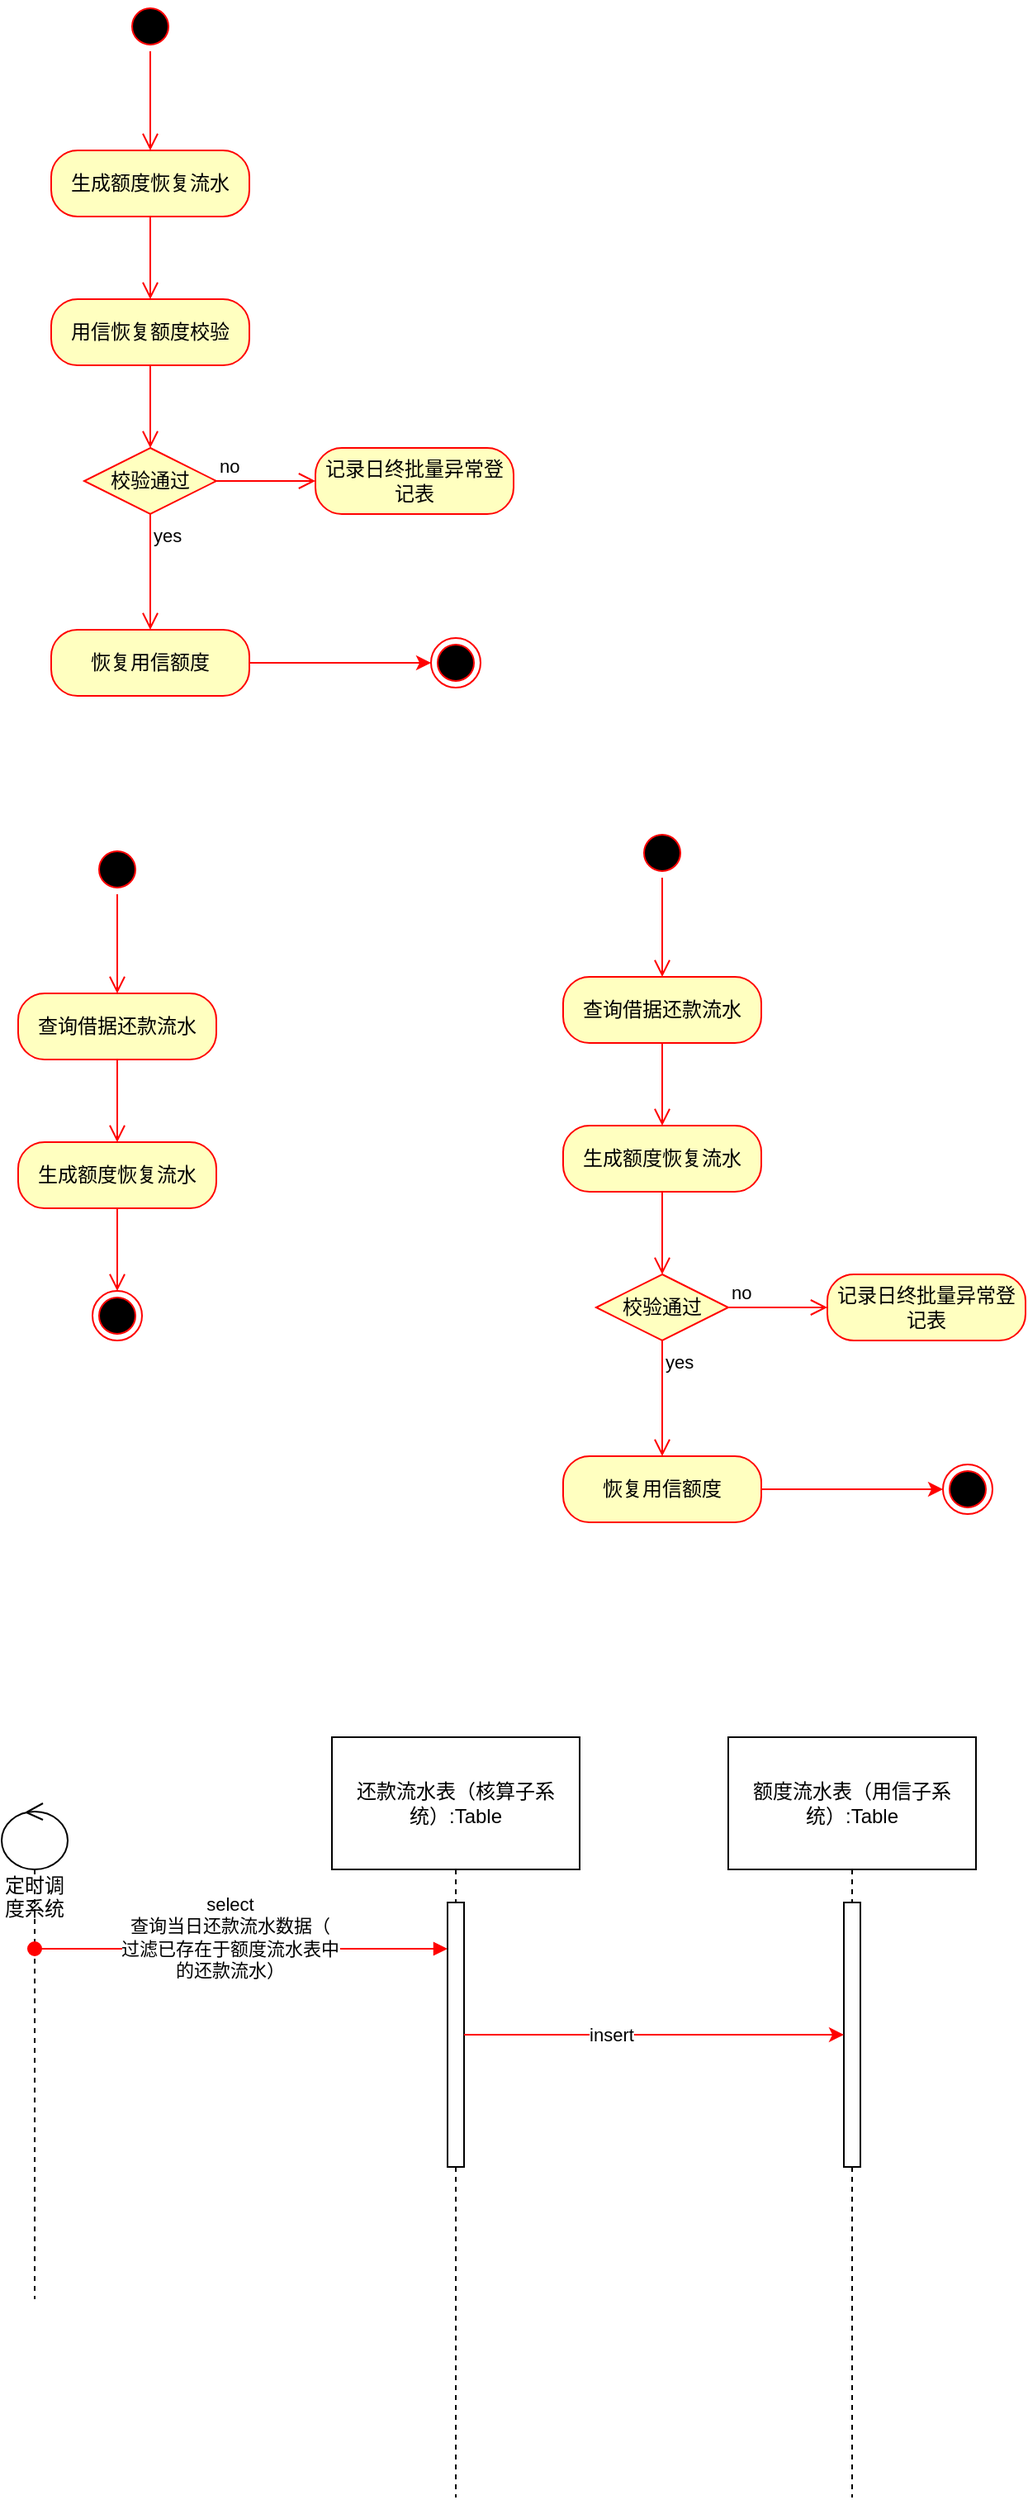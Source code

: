<mxfile version="13.8.8" type="github">
  <diagram id="kgpKYQtTHZ0yAKxKKP6v" name="Page-1">
    <mxGraphModel dx="1210" dy="647" grid="1" gridSize="10" guides="1" tooltips="1" connect="1" arrows="1" fold="1" page="1" pageScale="1" pageWidth="850" pageHeight="1100" math="0" shadow="0">
      <root>
        <mxCell id="0" />
        <mxCell id="1" parent="0" />
        <mxCell id="yRdWivfKs0KMSXjoEMQT-1" value="" style="ellipse;html=1;shape=startState;fillColor=#000000;strokeColor=#ff0000;" vertex="1" parent="1">
          <mxGeometry x="155" y="270" width="30" height="30" as="geometry" />
        </mxCell>
        <mxCell id="yRdWivfKs0KMSXjoEMQT-2" value="" style="edgeStyle=orthogonalEdgeStyle;html=1;verticalAlign=bottom;endArrow=open;endSize=8;strokeColor=#ff0000;" edge="1" source="yRdWivfKs0KMSXjoEMQT-1" parent="1">
          <mxGeometry relative="1" as="geometry">
            <mxPoint x="170" y="360" as="targetPoint" />
          </mxGeometry>
        </mxCell>
        <mxCell id="yRdWivfKs0KMSXjoEMQT-3" value="生成额度恢复流水" style="rounded=1;whiteSpace=wrap;html=1;arcSize=40;fontColor=#000000;fillColor=#ffffc0;strokeColor=#ff0000;" vertex="1" parent="1">
          <mxGeometry x="110" y="360" width="120" height="40" as="geometry" />
        </mxCell>
        <mxCell id="yRdWivfKs0KMSXjoEMQT-4" value="" style="edgeStyle=orthogonalEdgeStyle;html=1;verticalAlign=bottom;endArrow=open;endSize=8;strokeColor=#ff0000;entryX=0.5;entryY=0;entryDx=0;entryDy=0;" edge="1" source="yRdWivfKs0KMSXjoEMQT-3" parent="1" target="yRdWivfKs0KMSXjoEMQT-17">
          <mxGeometry relative="1" as="geometry">
            <mxPoint x="170" y="460" as="targetPoint" />
          </mxGeometry>
        </mxCell>
        <mxCell id="yRdWivfKs0KMSXjoEMQT-17" value="用信恢复额度校验" style="rounded=1;whiteSpace=wrap;html=1;arcSize=40;fontColor=#000000;fillColor=#ffffc0;strokeColor=#ff0000;" vertex="1" parent="1">
          <mxGeometry x="110" y="450" width="120" height="40" as="geometry" />
        </mxCell>
        <mxCell id="yRdWivfKs0KMSXjoEMQT-19" value="校验通过" style="rhombus;whiteSpace=wrap;html=1;fillColor=#ffffc0;strokeColor=#ff0000;" vertex="1" parent="1">
          <mxGeometry x="130" y="540" width="80" height="40" as="geometry" />
        </mxCell>
        <mxCell id="yRdWivfKs0KMSXjoEMQT-20" value="no" style="edgeStyle=orthogonalEdgeStyle;html=1;align=left;verticalAlign=bottom;endArrow=open;endSize=8;strokeColor=#ff0000;" edge="1" source="yRdWivfKs0KMSXjoEMQT-19" parent="1">
          <mxGeometry x="-1" relative="1" as="geometry">
            <mxPoint x="270" y="560" as="targetPoint" />
          </mxGeometry>
        </mxCell>
        <mxCell id="yRdWivfKs0KMSXjoEMQT-21" value="yes" style="edgeStyle=orthogonalEdgeStyle;html=1;align=left;verticalAlign=top;endArrow=open;endSize=8;strokeColor=#ff0000;entryX=0.5;entryY=0;entryDx=0;entryDy=0;" edge="1" source="yRdWivfKs0KMSXjoEMQT-19" parent="1" target="yRdWivfKs0KMSXjoEMQT-23">
          <mxGeometry x="-1" relative="1" as="geometry">
            <mxPoint x="170" y="715" as="targetPoint" />
            <Array as="points" />
          </mxGeometry>
        </mxCell>
        <mxCell id="yRdWivfKs0KMSXjoEMQT-22" value="" style="edgeStyle=orthogonalEdgeStyle;html=1;verticalAlign=bottom;endArrow=open;endSize=8;strokeColor=#ff0000;exitX=0.5;exitY=1;exitDx=0;exitDy=0;" edge="1" parent="1" source="yRdWivfKs0KMSXjoEMQT-17" target="yRdWivfKs0KMSXjoEMQT-19">
          <mxGeometry relative="1" as="geometry">
            <mxPoint x="180" y="460" as="targetPoint" />
            <mxPoint x="180" y="410" as="sourcePoint" />
            <Array as="points">
              <mxPoint x="170" y="540" />
              <mxPoint x="170" y="540" />
            </Array>
          </mxGeometry>
        </mxCell>
        <mxCell id="yRdWivfKs0KMSXjoEMQT-38" value="" style="edgeStyle=orthogonalEdgeStyle;rounded=0;orthogonalLoop=1;jettySize=auto;html=1;fillColor=#f8cecc;strokeColor=#FF0000;exitX=1;exitY=0.5;exitDx=0;exitDy=0;" edge="1" parent="1" source="yRdWivfKs0KMSXjoEMQT-23" target="yRdWivfKs0KMSXjoEMQT-37">
          <mxGeometry relative="1" as="geometry">
            <mxPoint x="230" y="735" as="sourcePoint" />
          </mxGeometry>
        </mxCell>
        <mxCell id="yRdWivfKs0KMSXjoEMQT-23" value="恢复用信额度" style="rounded=1;whiteSpace=wrap;html=1;arcSize=40;fontColor=#000000;fillColor=#ffffc0;strokeColor=#ff0000;" vertex="1" parent="1">
          <mxGeometry x="110" y="650" width="120" height="40" as="geometry" />
        </mxCell>
        <mxCell id="yRdWivfKs0KMSXjoEMQT-24" value="记录日终批量异常登记表" style="rounded=1;whiteSpace=wrap;html=1;arcSize=40;fontColor=#000000;fillColor=#ffffc0;strokeColor=#ff0000;" vertex="1" parent="1">
          <mxGeometry x="270" y="540" width="120" height="40" as="geometry" />
        </mxCell>
        <mxCell id="yRdWivfKs0KMSXjoEMQT-37" value="" style="ellipse;html=1;shape=endState;fillColor=#000000;strokeColor=#ff0000;" vertex="1" parent="1">
          <mxGeometry x="340" y="655" width="30" height="30" as="geometry" />
        </mxCell>
        <mxCell id="yRdWivfKs0KMSXjoEMQT-41" value="" style="ellipse;html=1;shape=startState;fillColor=#000000;strokeColor=#ff0000;" vertex="1" parent="1">
          <mxGeometry x="135" y="780" width="30" height="30" as="geometry" />
        </mxCell>
        <mxCell id="yRdWivfKs0KMSXjoEMQT-42" value="" style="edgeStyle=orthogonalEdgeStyle;html=1;verticalAlign=bottom;endArrow=open;endSize=8;strokeColor=#ff0000;" edge="1" parent="1" source="yRdWivfKs0KMSXjoEMQT-41">
          <mxGeometry relative="1" as="geometry">
            <mxPoint x="150" y="870" as="targetPoint" />
          </mxGeometry>
        </mxCell>
        <mxCell id="yRdWivfKs0KMSXjoEMQT-43" value="查询借据还款流水" style="rounded=1;whiteSpace=wrap;html=1;arcSize=40;fontColor=#000000;fillColor=#ffffc0;strokeColor=#ff0000;" vertex="1" parent="1">
          <mxGeometry x="90" y="870" width="120" height="40" as="geometry" />
        </mxCell>
        <mxCell id="yRdWivfKs0KMSXjoEMQT-44" value="" style="edgeStyle=orthogonalEdgeStyle;html=1;verticalAlign=bottom;endArrow=open;endSize=8;strokeColor=#ff0000;entryX=0.5;entryY=0;entryDx=0;entryDy=0;" edge="1" parent="1" source="yRdWivfKs0KMSXjoEMQT-43" target="yRdWivfKs0KMSXjoEMQT-45">
          <mxGeometry relative="1" as="geometry">
            <mxPoint x="150" y="970" as="targetPoint" />
          </mxGeometry>
        </mxCell>
        <mxCell id="yRdWivfKs0KMSXjoEMQT-45" value="生成额度恢复流水" style="rounded=1;whiteSpace=wrap;html=1;arcSize=40;fontColor=#000000;fillColor=#ffffc0;strokeColor=#ff0000;" vertex="1" parent="1">
          <mxGeometry x="90" y="960" width="120" height="40" as="geometry" />
        </mxCell>
        <mxCell id="yRdWivfKs0KMSXjoEMQT-49" value="" style="edgeStyle=orthogonalEdgeStyle;html=1;verticalAlign=bottom;endArrow=open;endSize=8;strokeColor=#ff0000;exitX=0.5;exitY=1;exitDx=0;exitDy=0;entryX=0.5;entryY=0;entryDx=0;entryDy=0;" edge="1" parent="1" source="yRdWivfKs0KMSXjoEMQT-45" target="yRdWivfKs0KMSXjoEMQT-53">
          <mxGeometry relative="1" as="geometry">
            <mxPoint x="150" y="1050" as="targetPoint" />
            <mxPoint x="160" y="920" as="sourcePoint" />
            <Array as="points" />
          </mxGeometry>
        </mxCell>
        <mxCell id="yRdWivfKs0KMSXjoEMQT-53" value="" style="ellipse;html=1;shape=endState;fillColor=#000000;strokeColor=#ff0000;" vertex="1" parent="1">
          <mxGeometry x="135" y="1050" width="30" height="30" as="geometry" />
        </mxCell>
        <mxCell id="yRdWivfKs0KMSXjoEMQT-54" value="" style="ellipse;html=1;shape=startState;fillColor=#000000;strokeColor=#ff0000;" vertex="1" parent="1">
          <mxGeometry x="465" y="770" width="30" height="30" as="geometry" />
        </mxCell>
        <mxCell id="yRdWivfKs0KMSXjoEMQT-55" value="" style="edgeStyle=orthogonalEdgeStyle;html=1;verticalAlign=bottom;endArrow=open;endSize=8;strokeColor=#ff0000;" edge="1" parent="1" source="yRdWivfKs0KMSXjoEMQT-54">
          <mxGeometry relative="1" as="geometry">
            <mxPoint x="480" y="860" as="targetPoint" />
          </mxGeometry>
        </mxCell>
        <mxCell id="yRdWivfKs0KMSXjoEMQT-56" value="查询借据还款流水" style="rounded=1;whiteSpace=wrap;html=1;arcSize=40;fontColor=#000000;fillColor=#ffffc0;strokeColor=#ff0000;" vertex="1" parent="1">
          <mxGeometry x="420" y="860" width="120" height="40" as="geometry" />
        </mxCell>
        <mxCell id="yRdWivfKs0KMSXjoEMQT-57" value="" style="edgeStyle=orthogonalEdgeStyle;html=1;verticalAlign=bottom;endArrow=open;endSize=8;strokeColor=#ff0000;entryX=0.5;entryY=0;entryDx=0;entryDy=0;" edge="1" parent="1" source="yRdWivfKs0KMSXjoEMQT-56" target="yRdWivfKs0KMSXjoEMQT-58">
          <mxGeometry relative="1" as="geometry">
            <mxPoint x="480" y="960" as="targetPoint" />
          </mxGeometry>
        </mxCell>
        <mxCell id="yRdWivfKs0KMSXjoEMQT-58" value="生成额度恢复流水" style="rounded=1;whiteSpace=wrap;html=1;arcSize=40;fontColor=#000000;fillColor=#ffffc0;strokeColor=#ff0000;" vertex="1" parent="1">
          <mxGeometry x="420" y="950" width="120" height="40" as="geometry" />
        </mxCell>
        <mxCell id="yRdWivfKs0KMSXjoEMQT-59" value="校验通过" style="rhombus;whiteSpace=wrap;html=1;fillColor=#ffffc0;strokeColor=#ff0000;" vertex="1" parent="1">
          <mxGeometry x="440" y="1040" width="80" height="40" as="geometry" />
        </mxCell>
        <mxCell id="yRdWivfKs0KMSXjoEMQT-60" value="no" style="edgeStyle=orthogonalEdgeStyle;html=1;align=left;verticalAlign=bottom;endArrow=open;endSize=8;strokeColor=#ff0000;" edge="1" parent="1" source="yRdWivfKs0KMSXjoEMQT-59">
          <mxGeometry x="-1" relative="1" as="geometry">
            <mxPoint x="580" y="1060" as="targetPoint" />
          </mxGeometry>
        </mxCell>
        <mxCell id="yRdWivfKs0KMSXjoEMQT-61" value="yes" style="edgeStyle=orthogonalEdgeStyle;html=1;align=left;verticalAlign=top;endArrow=open;endSize=8;strokeColor=#ff0000;entryX=0.5;entryY=0;entryDx=0;entryDy=0;" edge="1" parent="1" source="yRdWivfKs0KMSXjoEMQT-59" target="yRdWivfKs0KMSXjoEMQT-64">
          <mxGeometry x="-1" relative="1" as="geometry">
            <mxPoint x="480" y="1215" as="targetPoint" />
            <Array as="points" />
          </mxGeometry>
        </mxCell>
        <mxCell id="yRdWivfKs0KMSXjoEMQT-62" value="" style="edgeStyle=orthogonalEdgeStyle;html=1;verticalAlign=bottom;endArrow=open;endSize=8;strokeColor=#ff0000;exitX=0.5;exitY=1;exitDx=0;exitDy=0;" edge="1" parent="1" source="yRdWivfKs0KMSXjoEMQT-58" target="yRdWivfKs0KMSXjoEMQT-59">
          <mxGeometry relative="1" as="geometry">
            <mxPoint x="490" y="960" as="targetPoint" />
            <mxPoint x="490" y="910" as="sourcePoint" />
            <Array as="points">
              <mxPoint x="480" y="1040" />
              <mxPoint x="480" y="1040" />
            </Array>
          </mxGeometry>
        </mxCell>
        <mxCell id="yRdWivfKs0KMSXjoEMQT-63" value="" style="edgeStyle=orthogonalEdgeStyle;rounded=0;orthogonalLoop=1;jettySize=auto;html=1;fillColor=#f8cecc;strokeColor=#FF0000;exitX=1;exitY=0.5;exitDx=0;exitDy=0;" edge="1" parent="1" source="yRdWivfKs0KMSXjoEMQT-64" target="yRdWivfKs0KMSXjoEMQT-66">
          <mxGeometry relative="1" as="geometry">
            <mxPoint x="540" y="1235" as="sourcePoint" />
          </mxGeometry>
        </mxCell>
        <mxCell id="yRdWivfKs0KMSXjoEMQT-64" value="恢复用信额度" style="rounded=1;whiteSpace=wrap;html=1;arcSize=40;fontColor=#000000;fillColor=#ffffc0;strokeColor=#ff0000;" vertex="1" parent="1">
          <mxGeometry x="420" y="1150" width="120" height="40" as="geometry" />
        </mxCell>
        <mxCell id="yRdWivfKs0KMSXjoEMQT-65" value="记录日终批量异常登记表" style="rounded=1;whiteSpace=wrap;html=1;arcSize=40;fontColor=#000000;fillColor=#ffffc0;strokeColor=#ff0000;" vertex="1" parent="1">
          <mxGeometry x="580" y="1040" width="120" height="40" as="geometry" />
        </mxCell>
        <mxCell id="yRdWivfKs0KMSXjoEMQT-66" value="" style="ellipse;html=1;shape=endState;fillColor=#000000;strokeColor=#ff0000;" vertex="1" parent="1">
          <mxGeometry x="650" y="1155" width="30" height="30" as="geometry" />
        </mxCell>
        <mxCell id="yRdWivfKs0KMSXjoEMQT-67" value="定时调度系统" style="shape=umlLifeline;participant=umlControl;perimeter=lifelinePerimeter;whiteSpace=wrap;html=1;container=1;collapsible=0;recursiveResize=0;verticalAlign=top;spacingTop=36;outlineConnect=0;" vertex="1" parent="1">
          <mxGeometry x="80" y="1360" width="40" height="300" as="geometry" />
        </mxCell>
        <mxCell id="yRdWivfKs0KMSXjoEMQT-68" value="还款流水表（核算子系统）:Table" style="shape=umlLifeline;perimeter=lifelinePerimeter;whiteSpace=wrap;html=1;container=1;collapsible=0;recursiveResize=0;outlineConnect=0;size=80;" vertex="1" parent="1">
          <mxGeometry x="280" y="1320" width="150" height="460" as="geometry" />
        </mxCell>
        <mxCell id="yRdWivfKs0KMSXjoEMQT-69" value="" style="html=1;points=[];perimeter=orthogonalPerimeter;" vertex="1" parent="yRdWivfKs0KMSXjoEMQT-68">
          <mxGeometry x="70" y="100" width="10" height="160" as="geometry" />
        </mxCell>
        <mxCell id="yRdWivfKs0KMSXjoEMQT-70" value="select&lt;br&gt;查询当日还款流水数据（&lt;br&gt;过滤已存在于额度流水表中&lt;br&gt;的还款流水）" style="html=1;verticalAlign=bottom;startArrow=oval;endArrow=block;startSize=8;strokeColor=#FF0000;" edge="1" target="yRdWivfKs0KMSXjoEMQT-69" parent="1">
          <mxGeometry x="-0.053" y="-22" relative="1" as="geometry">
            <mxPoint x="99.997" y="1448.0" as="sourcePoint" />
            <mxPoint x="285.33" y="1448.0" as="targetPoint" />
            <mxPoint as="offset" />
          </mxGeometry>
        </mxCell>
        <mxCell id="yRdWivfKs0KMSXjoEMQT-71" value="额度流水表（用信子系统）:Table" style="shape=umlLifeline;perimeter=lifelinePerimeter;whiteSpace=wrap;html=1;container=1;collapsible=0;recursiveResize=0;outlineConnect=0;size=80;" vertex="1" parent="1">
          <mxGeometry x="520" y="1320" width="150" height="460" as="geometry" />
        </mxCell>
        <mxCell id="yRdWivfKs0KMSXjoEMQT-72" value="" style="html=1;points=[];perimeter=orthogonalPerimeter;" vertex="1" parent="yRdWivfKs0KMSXjoEMQT-71">
          <mxGeometry x="70" y="100" width="10" height="160" as="geometry" />
        </mxCell>
        <mxCell id="yRdWivfKs0KMSXjoEMQT-73" style="edgeStyle=orthogonalEdgeStyle;rounded=0;orthogonalLoop=1;jettySize=auto;html=1;strokeColor=#FF0000;" edge="1" parent="1" source="yRdWivfKs0KMSXjoEMQT-69" target="yRdWivfKs0KMSXjoEMQT-72">
          <mxGeometry relative="1" as="geometry">
            <Array as="points">
              <mxPoint x="350" y="1462" />
              <mxPoint x="350" y="1462" />
            </Array>
          </mxGeometry>
        </mxCell>
        <mxCell id="yRdWivfKs0KMSXjoEMQT-74" value="insert" style="edgeLabel;html=1;align=center;verticalAlign=middle;resizable=0;points=[];" vertex="1" connectable="0" parent="yRdWivfKs0KMSXjoEMQT-73">
          <mxGeometry x="-0.232" relative="1" as="geometry">
            <mxPoint as="offset" />
          </mxGeometry>
        </mxCell>
      </root>
    </mxGraphModel>
  </diagram>
</mxfile>
